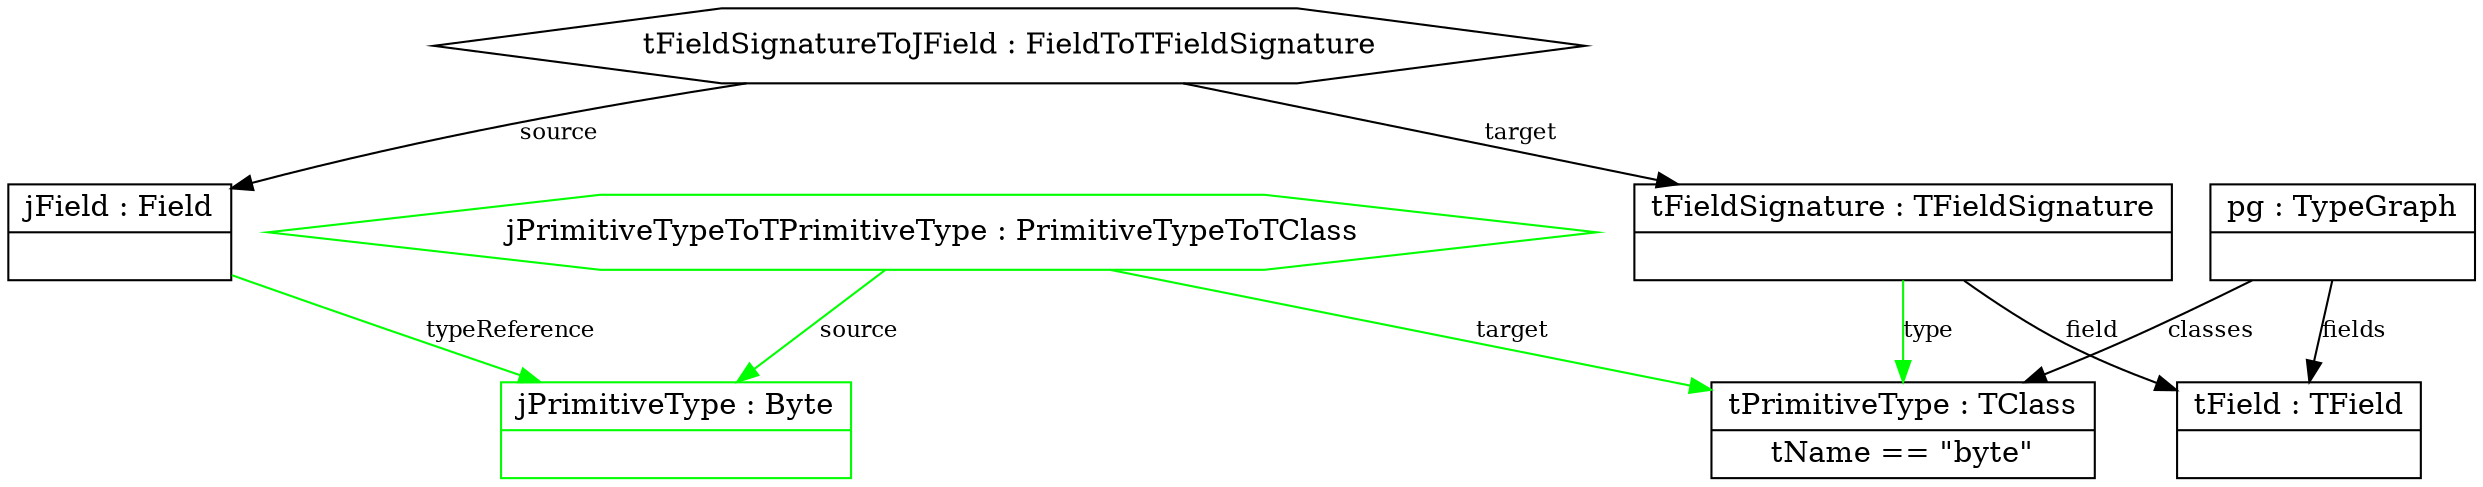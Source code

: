 digraph "FieldTypePrimitiveByte" {
	label="";

	subgraph "Correspondence Domain" {
	          "tFieldSignatureToJField : FieldToTFieldSignature" [shape=hexagon, color=black];
	          "jPrimitiveTypeToTPrimitiveType : PrimitiveTypeToTClass" [shape=hexagon, color=green];

	          "tFieldSignatureToJField : FieldToTFieldSignature" -> "tFieldSignature : TFieldSignature" [color=black, label="target", fontsize=11];
	          "tFieldSignatureToJField : FieldToTFieldSignature" -> "jField : Field" [color=black, label="source", fontsize=11];
	          "jPrimitiveTypeToTPrimitiveType : PrimitiveTypeToTClass" -> "tPrimitiveType : TClass" [color=green, label="target", fontsize=11];
	          "jPrimitiveTypeToTPrimitiveType : PrimitiveTypeToTClass" -> "jPrimitiveType : Byte" [color=green, label="source", fontsize=11];
	}
	subgraph "Source Domain" {
	          "jField : Field" [shape=record, color=black, label="{jField : Field | }"];
	          "jPrimitiveType : Byte" [shape=record, color=green, label="{jPrimitiveType : Byte | }"];

	          "jField : Field" -> "jPrimitiveType : Byte" [color=green, label="typeReference", fontsize=11];
	}
	subgraph "Target Domain" {
	          "pg : TypeGraph" [shape=record, color=black, label="{pg : TypeGraph | }"];
	          "tFieldSignature : TFieldSignature" [shape=record, color=black, label="{tFieldSignature : TFieldSignature | }"];
	          "tPrimitiveType : TClass" [shape=record, color=black, label="{tPrimitiveType : TClass | tName == \"byte\"}"];
	          "tField : TField" [shape=record, color=black, label="{tField : TField | }"];

	          "tFieldSignature : TFieldSignature" -> "tPrimitiveType : TClass" [color=green, label="type", fontsize=11];
	          "pg : TypeGraph" -> "tPrimitiveType : TClass" [color=black, label="classes", fontsize=11];
	          "pg : TypeGraph" -> "tField : TField" [color=black, label="fields", fontsize=11];
	          "tFieldSignature : TFieldSignature" -> "tField : TField" [color=black, label="field", fontsize=11];
	}
}